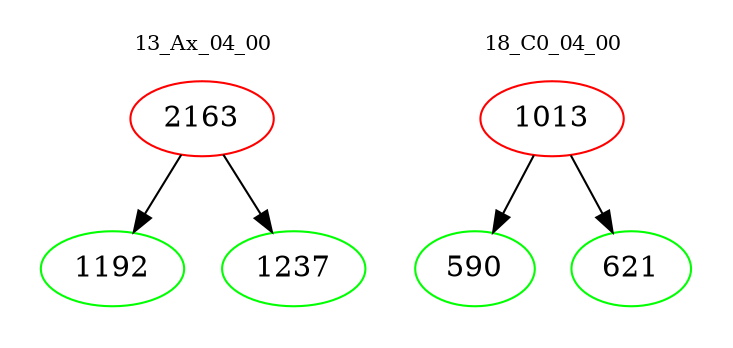 digraph{
subgraph cluster_0 {
color = white
label = "13_Ax_04_00";
fontsize=10;
T0_2163 [label="2163", color="red"]
T0_2163 -> T0_1192 [color="black"]
T0_1192 [label="1192", color="green"]
T0_2163 -> T0_1237 [color="black"]
T0_1237 [label="1237", color="green"]
}
subgraph cluster_1 {
color = white
label = "18_C0_04_00";
fontsize=10;
T1_1013 [label="1013", color="red"]
T1_1013 -> T1_590 [color="black"]
T1_590 [label="590", color="green"]
T1_1013 -> T1_621 [color="black"]
T1_621 [label="621", color="green"]
}
}

